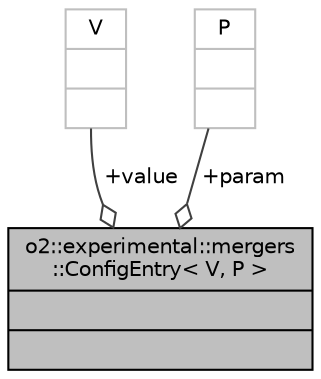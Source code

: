 digraph "o2::experimental::mergers::ConfigEntry&lt; V, P &gt;"
{
 // INTERACTIVE_SVG=YES
  bgcolor="transparent";
  edge [fontname="Helvetica",fontsize="10",labelfontname="Helvetica",labelfontsize="10"];
  node [fontname="Helvetica",fontsize="10",shape=record];
  Node1 [label="{o2::experimental::mergers\l::ConfigEntry\< V, P \>\n||}",height=0.2,width=0.4,color="black", fillcolor="grey75", style="filled", fontcolor="black"];
  Node2 -> Node1 [color="grey25",fontsize="10",style="solid",label=" +value" ,arrowhead="odiamond",fontname="Helvetica"];
  Node2 [label="{V\n||}",height=0.2,width=0.4,color="grey75"];
  Node3 -> Node1 [color="grey25",fontsize="10",style="solid",label=" +param" ,arrowhead="odiamond",fontname="Helvetica"];
  Node3 [label="{P\n||}",height=0.2,width=0.4,color="grey75"];
}
